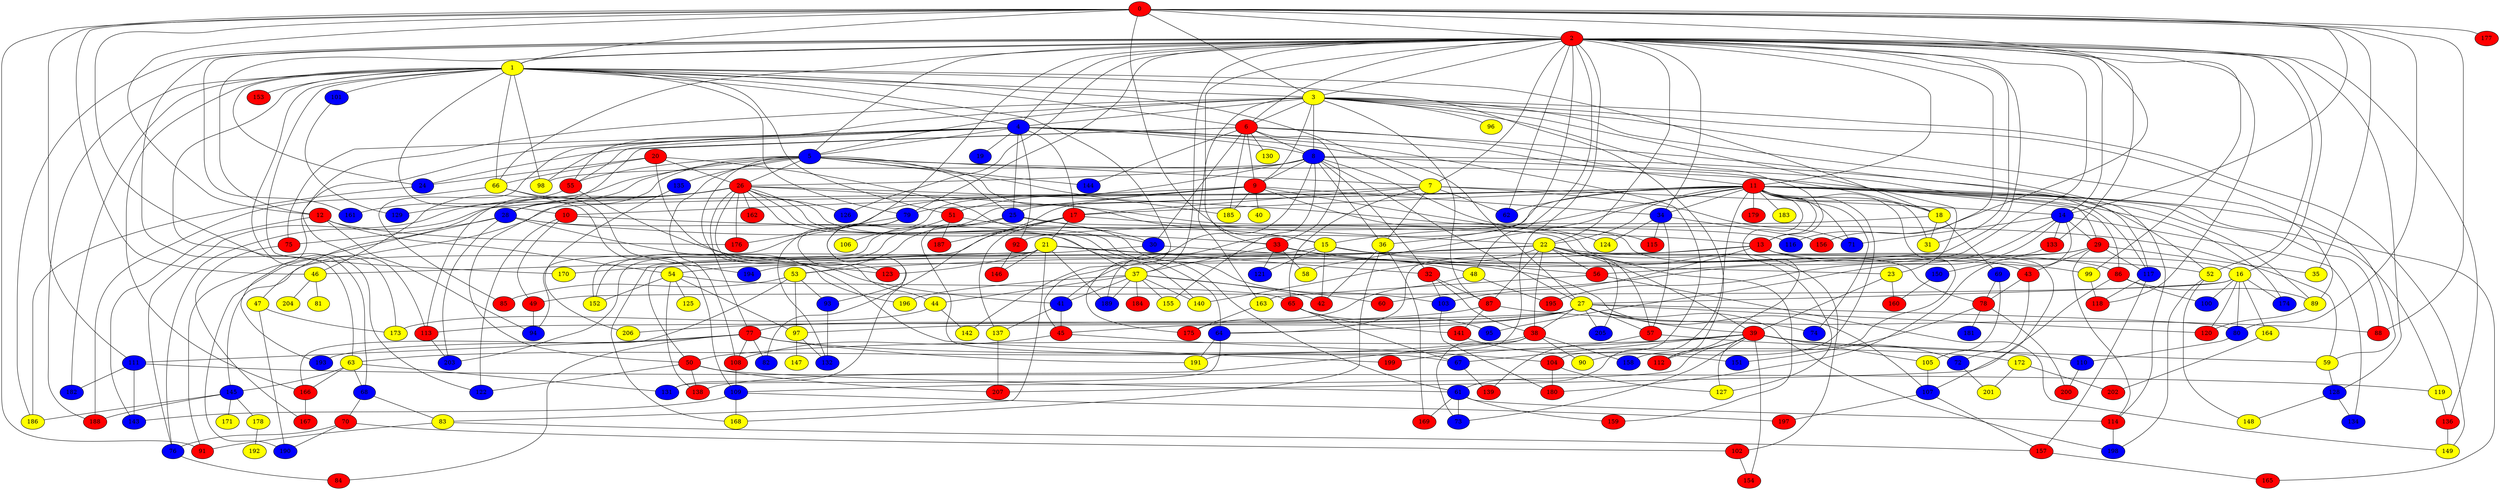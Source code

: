 graph {
0 [style = filled fillcolor = red];
1 [style = filled fillcolor = yellow];
2 [style = filled fillcolor = red];
3 [style = filled fillcolor = yellow];
4 [style = filled fillcolor = blue];
5 [style = filled fillcolor = blue];
6 [style = filled fillcolor = red];
7 [style = filled fillcolor = yellow];
8 [style = filled fillcolor = blue];
9 [style = filled fillcolor = red];
10 [style = filled fillcolor = red];
11 [style = filled fillcolor = red];
12 [style = filled fillcolor = red];
13 [style = filled fillcolor = red];
14 [style = filled fillcolor = blue];
15 [style = filled fillcolor = yellow];
16 [style = filled fillcolor = yellow];
17 [style = filled fillcolor = red];
18 [style = filled fillcolor = yellow];
19 [style = filled fillcolor = blue];
20 [style = filled fillcolor = red];
21 [style = filled fillcolor = yellow];
22 [style = filled fillcolor = yellow];
23 [style = filled fillcolor = yellow];
24 [style = filled fillcolor = blue];
25 [style = filled fillcolor = blue];
26 [style = filled fillcolor = red];
27 [style = filled fillcolor = yellow];
28 [style = filled fillcolor = blue];
29 [style = filled fillcolor = red];
30 [style = filled fillcolor = blue];
31 [style = filled fillcolor = yellow];
32 [style = filled fillcolor = red];
33 [style = filled fillcolor = red];
34 [style = filled fillcolor = blue];
35 [style = filled fillcolor = yellow];
36 [style = filled fillcolor = yellow];
37 [style = filled fillcolor = yellow];
38 [style = filled fillcolor = red];
39 [style = filled fillcolor = red];
40 [style = filled fillcolor = yellow];
41 [style = filled fillcolor = blue];
42 [style = filled fillcolor = red];
43 [style = filled fillcolor = red];
44 [style = filled fillcolor = yellow];
45 [style = filled fillcolor = red];
46 [style = filled fillcolor = yellow];
47 [style = filled fillcolor = yellow];
48 [style = filled fillcolor = yellow];
49 [style = filled fillcolor = red];
50 [style = filled fillcolor = red];
51 [style = filled fillcolor = red];
52 [style = filled fillcolor = yellow];
53 [style = filled fillcolor = yellow];
54 [style = filled fillcolor = yellow];
55 [style = filled fillcolor = red];
56 [style = filled fillcolor = red];
57 [style = filled fillcolor = red];
58 [style = filled fillcolor = yellow];
59 [style = filled fillcolor = yellow];
60 [style = filled fillcolor = red];
61 [style = filled fillcolor = blue];
62 [style = filled fillcolor = blue];
63 [style = filled fillcolor = yellow];
64 [style = filled fillcolor = blue];
65 [style = filled fillcolor = red];
66 [style = filled fillcolor = yellow];
67 [style = filled fillcolor = blue];
68 [style = filled fillcolor = blue];
69 [style = filled fillcolor = blue];
70 [style = filled fillcolor = red];
71 [style = filled fillcolor = blue];
72 [style = filled fillcolor = blue];
73 [style = filled fillcolor = blue];
74 [style = filled fillcolor = blue];
75 [style = filled fillcolor = red];
76 [style = filled fillcolor = blue];
77 [style = filled fillcolor = red];
78 [style = filled fillcolor = red];
79 [style = filled fillcolor = blue];
80 [style = filled fillcolor = blue];
81 [style = filled fillcolor = yellow];
82 [style = filled fillcolor = blue];
83 [style = filled fillcolor = yellow];
84 [style = filled fillcolor = red];
85 [style = filled fillcolor = red];
86 [style = filled fillcolor = red];
87 [style = filled fillcolor = red];
88 [style = filled fillcolor = red];
89 [style = filled fillcolor = yellow];
90 [style = filled fillcolor = yellow];
91 [style = filled fillcolor = red];
92 [style = filled fillcolor = red];
93 [style = filled fillcolor = blue];
94 [style = filled fillcolor = blue];
95 [style = filled fillcolor = blue];
96 [style = filled fillcolor = yellow];
97 [style = filled fillcolor = yellow];
98 [style = filled fillcolor = yellow];
99 [style = filled fillcolor = yellow];
100 [style = filled fillcolor = blue];
101 [style = filled fillcolor = blue];
102 [style = filled fillcolor = red];
103 [style = filled fillcolor = blue];
104 [style = filled fillcolor = red];
105 [style = filled fillcolor = yellow];
106 [style = filled fillcolor = yellow];
107 [style = filled fillcolor = blue];
108 [style = filled fillcolor = red];
109 [style = filled fillcolor = blue];
110 [style = filled fillcolor = blue];
111 [style = filled fillcolor = blue];
112 [style = filled fillcolor = red];
113 [style = filled fillcolor = red];
114 [style = filled fillcolor = red];
115 [style = filled fillcolor = red];
116 [style = filled fillcolor = blue];
117 [style = filled fillcolor = blue];
118 [style = filled fillcolor = red];
119 [style = filled fillcolor = yellow];
120 [style = filled fillcolor = red];
121 [style = filled fillcolor = blue];
122 [style = filled fillcolor = blue];
123 [style = filled fillcolor = red];
124 [style = filled fillcolor = yellow];
125 [style = filled fillcolor = yellow];
126 [style = filled fillcolor = blue];
127 [style = filled fillcolor = yellow];
128 [style = filled fillcolor = blue];
129 [style = filled fillcolor = blue];
130 [style = filled fillcolor = yellow];
131 [style = filled fillcolor = blue];
132 [style = filled fillcolor = blue];
133 [style = filled fillcolor = red];
134 [style = filled fillcolor = blue];
135 [style = filled fillcolor = blue];
136 [style = filled fillcolor = red];
137 [style = filled fillcolor = yellow];
138 [style = filled fillcolor = red];
139 [style = filled fillcolor = red];
140 [style = filled fillcolor = yellow];
141 [style = filled fillcolor = red];
142 [style = filled fillcolor = yellow];
143 [style = filled fillcolor = blue];
144 [style = filled fillcolor = blue];
145 [style = filled fillcolor = blue];
146 [style = filled fillcolor = red];
147 [style = filled fillcolor = yellow];
148 [style = filled fillcolor = yellow];
149 [style = filled fillcolor = yellow];
150 [style = filled fillcolor = blue];
151 [style = filled fillcolor = blue];
152 [style = filled fillcolor = yellow];
153 [style = filled fillcolor = red];
154 [style = filled fillcolor = red];
155 [style = filled fillcolor = yellow];
156 [style = filled fillcolor = red];
157 [style = filled fillcolor = red];
158 [style = filled fillcolor = blue];
159 [style = filled fillcolor = red];
160 [style = filled fillcolor = red];
161 [style = filled fillcolor = blue];
162 [style = filled fillcolor = red];
163 [style = filled fillcolor = yellow];
164 [style = filled fillcolor = yellow];
165 [style = filled fillcolor = red];
166 [style = filled fillcolor = red];
167 [style = filled fillcolor = red];
168 [style = filled fillcolor = yellow];
169 [style = filled fillcolor = red];
170 [style = filled fillcolor = yellow];
171 [style = filled fillcolor = yellow];
172 [style = filled fillcolor = yellow];
173 [style = filled fillcolor = yellow];
174 [style = filled fillcolor = blue];
175 [style = filled fillcolor = red];
176 [style = filled fillcolor = red];
177 [style = filled fillcolor = red];
178 [style = filled fillcolor = yellow];
179 [style = filled fillcolor = red];
180 [style = filled fillcolor = red];
181 [style = filled fillcolor = blue];
182 [style = filled fillcolor = blue];
183 [style = filled fillcolor = yellow];
184 [style = filled fillcolor = red];
185 [style = filled fillcolor = yellow];
186 [style = filled fillcolor = yellow];
187 [style = filled fillcolor = red];
188 [style = filled fillcolor = red];
189 [style = filled fillcolor = blue];
190 [style = filled fillcolor = blue];
191 [style = filled fillcolor = yellow];
192 [style = filled fillcolor = yellow];
193 [style = filled fillcolor = blue];
194 [style = filled fillcolor = blue];
195 [style = filled fillcolor = red];
196 [style = filled fillcolor = yellow];
197 [style = filled fillcolor = red];
198 [style = filled fillcolor = blue];
199 [style = filled fillcolor = red];
200 [style = filled fillcolor = red];
201 [style = filled fillcolor = yellow];
202 [style = filled fillcolor = red];
203 [style = filled fillcolor = blue];
204 [style = filled fillcolor = yellow];
205 [style = filled fillcolor = blue];
206 [style = filled fillcolor = yellow];
207 [style = filled fillcolor = red];
0 -- 12;
0 -- 3;
0 -- 1;
0 -- 2;
0 -- 14;
0 -- 15;
0 -- 35;
0 -- 46;
0 -- 80;
0 -- 88;
0 -- 91;
0 -- 111;
0 -- 116;
0 -- 122;
0 -- 177;
2 -- 1;
2 -- 3;
2 -- 4;
2 -- 5;
2 -- 6;
2 -- 7;
2 -- 11;
2 -- 12;
2 -- 14;
2 -- 16;
2 -- 22;
2 -- 31;
2 -- 33;
2 -- 34;
2 -- 36;
2 -- 37;
2 -- 48;
2 -- 52;
2 -- 56;
2 -- 60;
2 -- 62;
2 -- 63;
2 -- 66;
2 -- 79;
2 -- 99;
2 -- 118;
2 -- 126;
2 -- 128;
2 -- 132;
2 -- 133;
2 -- 136;
2 -- 156;
2 -- 161;
2 -- 186;
2 -- 191;
1 -- 3;
1 -- 4;
1 -- 6;
1 -- 7;
1 -- 10;
1 -- 18;
1 -- 24;
1 -- 51;
1 -- 66;
1 -- 68;
1 -- 79;
1 -- 98;
1 -- 101;
1 -- 112;
1 -- 153;
1 -- 166;
1 -- 170;
1 -- 173;
1 -- 175;
1 -- 182;
1 -- 188;
3 -- 4;
3 -- 5;
3 -- 6;
3 -- 8;
3 -- 9;
3 -- 13;
3 -- 23;
3 -- 55;
3 -- 59;
3 -- 87;
3 -- 89;
3 -- 96;
3 -- 113;
3 -- 114;
3 -- 149;
3 -- 163;
4 -- 5;
4 -- 8;
4 -- 11;
4 -- 17;
4 -- 19;
4 -- 25;
4 -- 27;
4 -- 55;
4 -- 75;
4 -- 85;
4 -- 92;
4 -- 98;
4 -- 104;
4 -- 193;
5 -- 7;
5 -- 15;
5 -- 25;
5 -- 26;
5 -- 28;
5 -- 29;
5 -- 46;
5 -- 55;
5 -- 108;
5 -- 113;
5 -- 135;
5 -- 144;
5 -- 185;
5 -- 199;
6 -- 8;
6 -- 9;
6 -- 18;
6 -- 24;
6 -- 28;
6 -- 30;
6 -- 33;
6 -- 117;
6 -- 130;
6 -- 144;
6 -- 185;
7 -- 14;
7 -- 17;
7 -- 36;
7 -- 62;
7 -- 65;
7 -- 71;
7 -- 94;
8 -- 9;
8 -- 26;
8 -- 27;
8 -- 32;
8 -- 36;
8 -- 45;
8 -- 52;
8 -- 93;
8 -- 98;
8 -- 115;
8 -- 117;
8 -- 155;
9 -- 10;
9 -- 25;
9 -- 34;
9 -- 40;
9 -- 51;
9 -- 82;
9 -- 102;
9 -- 124;
9 -- 185;
10 -- 13;
10 -- 49;
10 -- 122;
11 -- 13;
11 -- 15;
11 -- 17;
11 -- 18;
11 -- 22;
11 -- 31;
11 -- 34;
11 -- 58;
11 -- 61;
11 -- 62;
11 -- 71;
11 -- 74;
11 -- 76;
11 -- 79;
11 -- 86;
11 -- 88;
11 -- 89;
11 -- 90;
11 -- 112;
11 -- 119;
11 -- 152;
11 -- 158;
11 -- 165;
11 -- 174;
11 -- 179;
11 -- 183;
11 -- 189;
11 -- 190;
12 -- 54;
12 -- 94;
12 -- 143;
12 -- 176;
13 -- 16;
13 -- 43;
13 -- 53;
13 -- 64;
13 -- 103;
13 -- 107;
14 -- 29;
14 -- 71;
14 -- 95;
14 -- 133;
14 -- 134;
14 -- 180;
14 -- 195;
15 -- 42;
15 -- 50;
15 -- 52;
15 -- 56;
15 -- 121;
16 -- 27;
16 -- 49;
16 -- 80;
16 -- 100;
16 -- 120;
16 -- 164;
16 -- 174;
17 -- 21;
17 -- 22;
17 -- 137;
17 -- 145;
17 -- 187;
18 -- 31;
18 -- 69;
18 -- 92;
20 -- 24;
20 -- 26;
20 -- 41;
20 -- 66;
20 -- 103;
21 -- 23;
21 -- 32;
21 -- 46;
21 -- 83;
21 -- 123;
21 -- 146;
21 -- 189;
21 -- 203;
22 -- 38;
22 -- 39;
22 -- 56;
22 -- 86;
22 -- 87;
22 -- 127;
22 -- 140;
22 -- 142;
22 -- 159;
22 -- 170;
22 -- 194;
22 -- 205;
23 -- 39;
23 -- 160;
24 -- 186;
25 -- 30;
25 -- 53;
25 -- 67;
25 -- 116;
25 -- 152;
26 -- 28;
26 -- 30;
26 -- 37;
26 -- 44;
26 -- 47;
26 -- 50;
26 -- 57;
26 -- 61;
26 -- 64;
26 -- 76;
26 -- 77;
26 -- 78;
26 -- 126;
26 -- 129;
26 -- 162;
26 -- 176;
27 -- 38;
27 -- 39;
27 -- 45;
27 -- 57;
27 -- 64;
27 -- 74;
27 -- 77;
27 -- 80;
27 -- 97;
27 -- 113;
27 -- 120;
27 -- 198;
27 -- 205;
28 -- 33;
28 -- 75;
28 -- 91;
28 -- 140;
28 -- 196;
28 -- 203;
29 -- 35;
29 -- 41;
29 -- 43;
29 -- 54;
29 -- 114;
29 -- 117;
30 -- 107;
30 -- 168;
32 -- 38;
32 -- 87;
32 -- 103;
33 -- 37;
33 -- 48;
33 -- 58;
33 -- 99;
33 -- 121;
34 -- 57;
34 -- 115;
34 -- 124;
34 -- 156;
36 -- 42;
36 -- 168;
36 -- 169;
37 -- 41;
37 -- 42;
37 -- 44;
37 -- 60;
37 -- 140;
37 -- 155;
37 -- 184;
37 -- 189;
37 -- 196;
38 -- 63;
38 -- 73;
38 -- 90;
38 -- 138;
38 -- 158;
39 -- 50;
39 -- 59;
39 -- 67;
39 -- 72;
39 -- 73;
39 -- 105;
39 -- 109;
39 -- 112;
39 -- 127;
39 -- 154;
39 -- 199;
41 -- 45;
41 -- 137;
43 -- 72;
43 -- 78;
44 -- 142;
44 -- 173;
45 -- 104;
45 -- 108;
46 -- 81;
46 -- 204;
47 -- 173;
47 -- 190;
48 -- 175;
48 -- 195;
49 -- 94;
50 -- 61;
50 -- 122;
50 -- 138;
50 -- 207;
51 -- 59;
51 -- 106;
51 -- 187;
52 -- 148;
52 -- 198;
53 -- 85;
53 -- 93;
53 -- 97;
53 -- 166;
54 -- 65;
54 -- 97;
54 -- 125;
54 -- 138;
54 -- 152;
55 -- 123;
55 -- 161;
56 -- 149;
56 -- 163;
57 -- 110;
57 -- 139;
59 -- 128;
61 -- 73;
61 -- 114;
61 -- 159;
61 -- 169;
63 -- 68;
63 -- 131;
63 -- 145;
63 -- 166;
64 -- 131;
64 -- 191;
65 -- 67;
65 -- 95;
65 -- 141;
66 -- 109;
66 -- 188;
66 -- 194;
67 -- 139;
68 -- 70;
68 -- 83;
69 -- 78;
69 -- 105;
70 -- 76;
70 -- 102;
70 -- 190;
72 -- 201;
75 -- 167;
76 -- 84;
77 -- 82;
77 -- 84;
77 -- 108;
77 -- 111;
77 -- 172;
77 -- 191;
77 -- 193;
78 -- 151;
78 -- 181;
78 -- 200;
79 -- 123;
79 -- 131;
79 -- 176;
80 -- 110;
83 -- 91;
83 -- 157;
86 -- 89;
86 -- 100;
86 -- 207;
87 -- 88;
87 -- 141;
87 -- 206;
89 -- 120;
92 -- 146;
93 -- 132;
97 -- 132;
97 -- 147;
99 -- 118;
101 -- 129;
102 -- 154;
103 -- 180;
104 -- 127;
104 -- 180;
105 -- 107;
107 -- 157;
107 -- 197;
108 -- 109;
109 -- 143;
109 -- 168;
109 -- 197;
110 -- 200;
111 -- 119;
111 -- 143;
111 -- 182;
113 -- 203;
114 -- 198;
117 -- 118;
117 -- 157;
119 -- 136;
128 -- 134;
128 -- 148;
133 -- 150;
135 -- 206;
136 -- 149;
137 -- 207;
141 -- 151;
145 -- 171;
145 -- 178;
145 -- 186;
145 -- 188;
150 -- 160;
157 -- 165;
163 -- 175;
164 -- 202;
166 -- 167;
172 -- 201;
172 -- 202;
178 -- 192;
}
